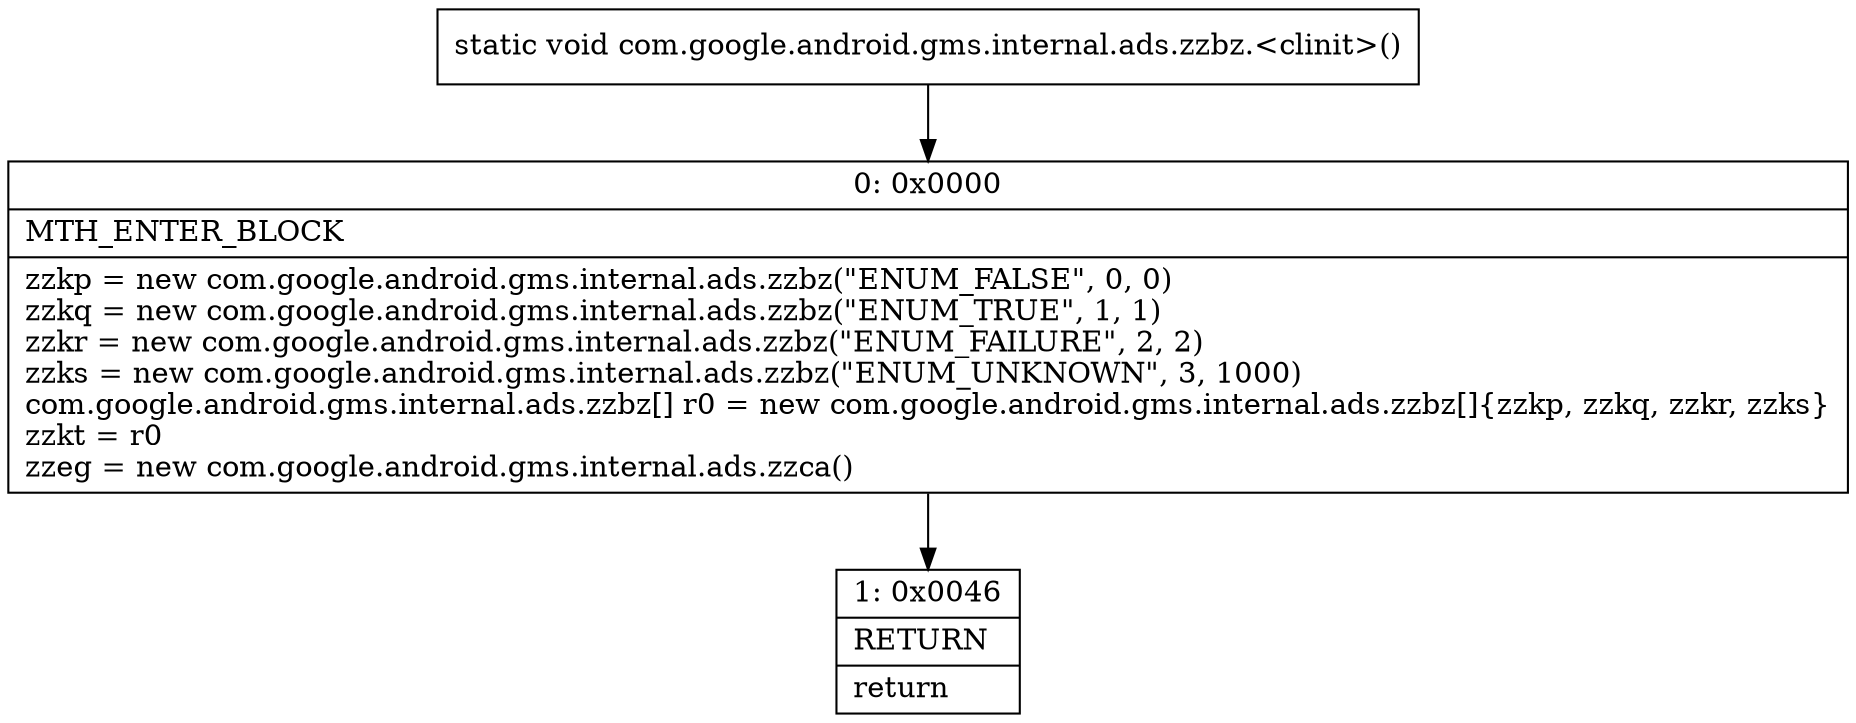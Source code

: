 digraph "CFG forcom.google.android.gms.internal.ads.zzbz.\<clinit\>()V" {
Node_0 [shape=record,label="{0\:\ 0x0000|MTH_ENTER_BLOCK\l|zzkp = new com.google.android.gms.internal.ads.zzbz(\"ENUM_FALSE\", 0, 0)\lzzkq = new com.google.android.gms.internal.ads.zzbz(\"ENUM_TRUE\", 1, 1)\lzzkr = new com.google.android.gms.internal.ads.zzbz(\"ENUM_FAILURE\", 2, 2)\lzzks = new com.google.android.gms.internal.ads.zzbz(\"ENUM_UNKNOWN\", 3, 1000)\lcom.google.android.gms.internal.ads.zzbz[] r0 = new com.google.android.gms.internal.ads.zzbz[]\{zzkp, zzkq, zzkr, zzks\}\lzzkt = r0\lzzeg = new com.google.android.gms.internal.ads.zzca()\l}"];
Node_1 [shape=record,label="{1\:\ 0x0046|RETURN\l|return\l}"];
MethodNode[shape=record,label="{static void com.google.android.gms.internal.ads.zzbz.\<clinit\>() }"];
MethodNode -> Node_0;
Node_0 -> Node_1;
}

